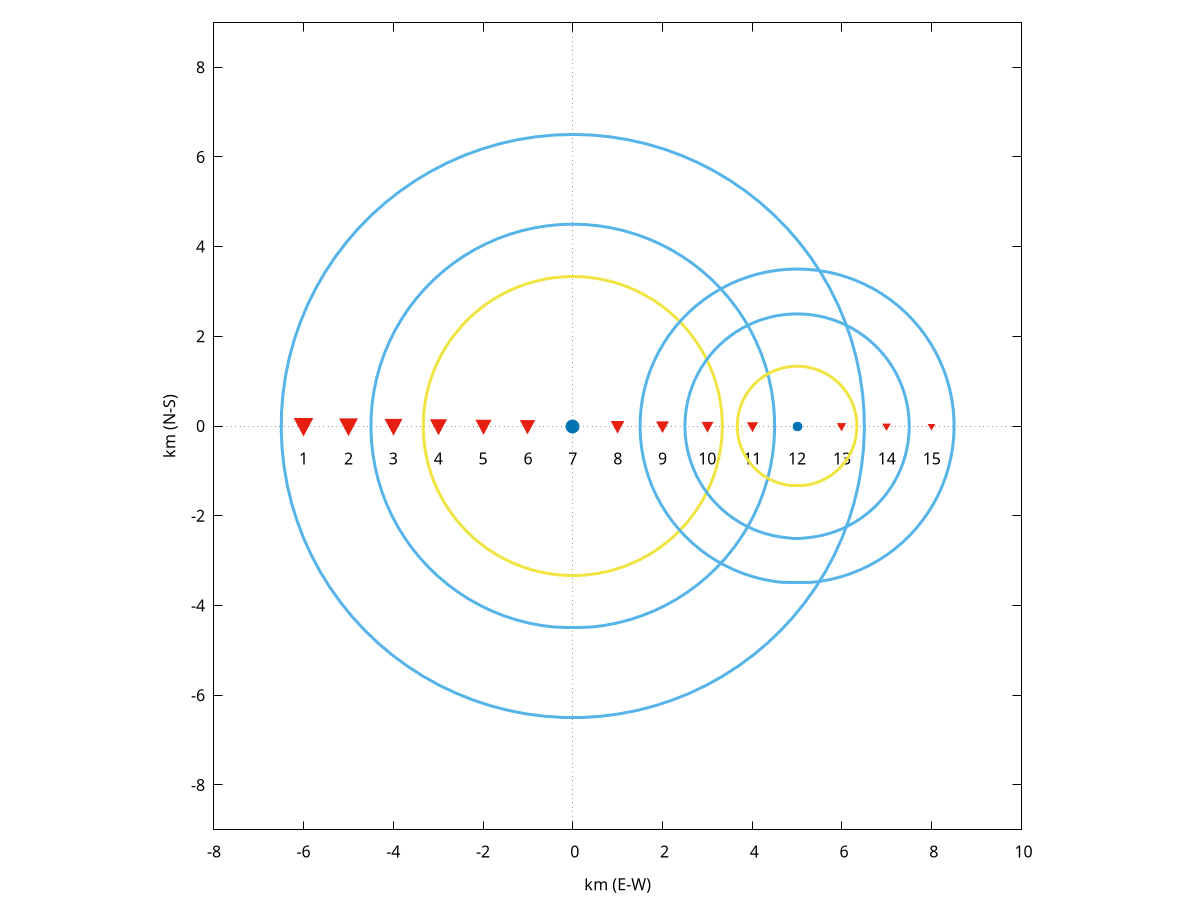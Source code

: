 set encoding iso_8859_1
set xrange [-8:10]
set yrange [-9:9]
set size square
set xlabel "km (E-W)"
set ylabel "km (N-S)"
set arrow from -8,0 to 10,0 nohead lt 0
set arrow from 0,-9 to 0,9 nohead lt 0
set label "1" at -6,-0.725 center
set label "2" at -5,-0.725 center
set label "3" at -4,-0.725 center
set label "4" at -3,-0.725 center
set label "5" at -2,-0.725 center
set label "6" at -1,-0.725 center
set label "7" at 0,-0.725 center
set label "8" at 1,-0.725 center
set label "9" at 2,-0.725 center
set label "10" at 3,-0.725 center
set label "11" at 4,-0.725 center
set label "12" at 5,-0.725 center
set label "13" at 6,-0.725 center
set label "14" at 7,-0.725 center
set label "15" at 8,-0.725 center
set parametric
plot [0:2*pi] '-' notitle w p lt 7 pt 71 ps 3, \
'-' notitle w p lt 7 pt 71 ps 2.85714, \
'-' notitle w p lt 7 pt 71 ps 2.71429, \
'-' notitle w p lt 7 pt 71 ps 2.57143, \
'-' notitle w p lt 7 pt 71 ps 2.42857, \
'-' notitle w p lt 7 pt 71 ps 2.28571, \
'-' notitle w p lt 6 pt 7 ps 2.14286, \
'-' notitle w p lt 7 pt 71 ps 2, \
'-' notitle w p lt 7 pt 71 ps 1.85714, \
'-' notitle w p lt 7 pt 71 ps 1.71429, \
'-' notitle w p lt 7 pt 71 ps 1.57143, \
'-' notitle w p lt 6 pt 7 ps 1.42857, \
'-' notitle w p lt 7 pt 71 ps 1.28571, \
'-' notitle w p lt 7 pt 71 ps 1.14286, \
'-' notitle w p lt 7 pt 71 ps 1, \
6.5*sin(t)+0, 6.5*cos(t)+0 notitle w l lt 3 lw 3, \
4.5*sin(t)+0, 4.5*cos(t)+0 notitle w l lt 3 lw 3, \
3.33333*sin(t)+0, 3.333*cos(t)+0 notitle w l lt 5 lw 3, \
3.5*sin(t)+5, 3.5*cos(t)+0 notitle w l lt 3 lw 3, \
2.5*sin(t)+5, 2.5*cos(t)+0 notitle w l lt 3 lw 3, \
1.33333*sin(t)+5, 1.333*cos(t)+0 notitle w l lt 5 lw 3
-6 0
e
-5 0
e
-4 0
e
-3 0
e
-2 0
e
-1 0
e
0 0
e
1 0
e
2 0
e
3 0
e
4 0
e
5 0
e
6 0
e
7 0
e
8 0
e
